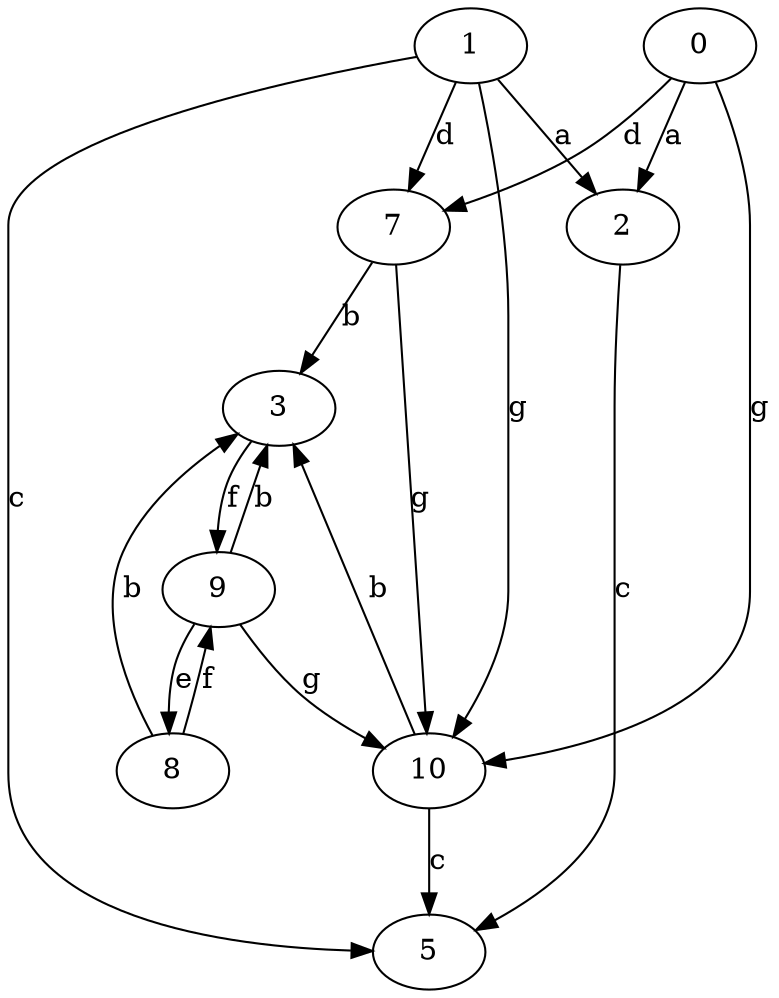 strict digraph  {
1;
2;
0;
3;
5;
7;
8;
9;
10;
1 -> 2  [label=a];
1 -> 5  [label=c];
1 -> 7  [label=d];
1 -> 10  [label=g];
2 -> 5  [label=c];
0 -> 2  [label=a];
0 -> 7  [label=d];
0 -> 10  [label=g];
3 -> 9  [label=f];
7 -> 3  [label=b];
7 -> 10  [label=g];
8 -> 3  [label=b];
8 -> 9  [label=f];
9 -> 3  [label=b];
9 -> 8  [label=e];
9 -> 10  [label=g];
10 -> 3  [label=b];
10 -> 5  [label=c];
}
